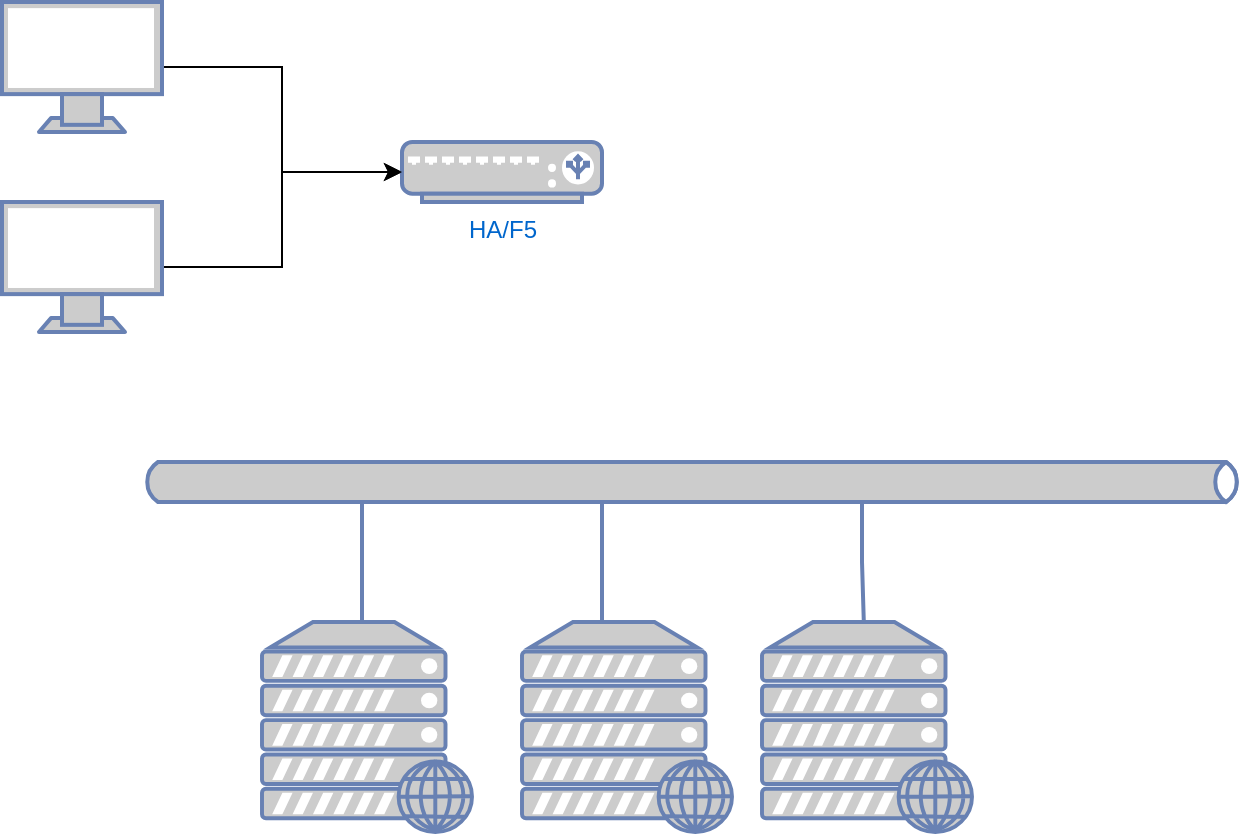 <mxfile version="20.8.5" type="github">
  <diagram name="Page-1" id="55a83fd1-7818-8e21-69c5-c3457e3827bb">
    <mxGraphModel dx="1434" dy="764" grid="1" gridSize="10" guides="1" tooltips="1" connect="1" arrows="1" fold="1" page="1" pageScale="1" pageWidth="1100" pageHeight="850" background="none" math="0" shadow="0">
      <root>
        <mxCell id="0" />
        <mxCell id="1" parent="0" />
        <mxCell id="vt2SysgIoeSXbtuItaQj-5" style="edgeStyle=orthogonalEdgeStyle;rounded=0;orthogonalLoop=1;jettySize=auto;html=1;entryX=0;entryY=0.5;entryDx=0;entryDy=0;entryPerimeter=0;" edge="1" parent="1" source="vt2SysgIoeSXbtuItaQj-2" target="vt2SysgIoeSXbtuItaQj-3">
          <mxGeometry relative="1" as="geometry" />
        </mxCell>
        <mxCell id="vt2SysgIoeSXbtuItaQj-2" value="" style="fontColor=#0066CC;verticalAlign=top;verticalLabelPosition=bottom;labelPosition=center;align=center;html=1;outlineConnect=0;fillColor=#CCCCCC;strokeColor=#6881B3;gradientColor=none;gradientDirection=north;strokeWidth=2;shape=mxgraph.networks.monitor;" vertex="1" parent="1">
          <mxGeometry x="120" y="350" width="80" height="65" as="geometry" />
        </mxCell>
        <mxCell id="vt2SysgIoeSXbtuItaQj-3" value="HA/F5" style="fontColor=#0066CC;verticalAlign=top;verticalLabelPosition=bottom;labelPosition=center;align=center;html=1;outlineConnect=0;fillColor=#CCCCCC;strokeColor=#6881B3;gradientColor=none;gradientDirection=north;strokeWidth=2;shape=mxgraph.networks.load_balancer;" vertex="1" parent="1">
          <mxGeometry x="320" y="320" width="100" height="30" as="geometry" />
        </mxCell>
        <mxCell id="vt2SysgIoeSXbtuItaQj-7" style="edgeStyle=orthogonalEdgeStyle;rounded=0;orthogonalLoop=1;jettySize=auto;html=1;entryX=0;entryY=0.5;entryDx=0;entryDy=0;entryPerimeter=0;" edge="1" parent="1" source="vt2SysgIoeSXbtuItaQj-6" target="vt2SysgIoeSXbtuItaQj-3">
          <mxGeometry relative="1" as="geometry" />
        </mxCell>
        <mxCell id="vt2SysgIoeSXbtuItaQj-6" value="" style="fontColor=#0066CC;verticalAlign=top;verticalLabelPosition=bottom;labelPosition=center;align=center;html=1;outlineConnect=0;fillColor=#CCCCCC;strokeColor=#6881B3;gradientColor=none;gradientDirection=north;strokeWidth=2;shape=mxgraph.networks.monitor;" vertex="1" parent="1">
          <mxGeometry x="120" y="250" width="80" height="65" as="geometry" />
        </mxCell>
        <mxCell id="vt2SysgIoeSXbtuItaQj-11" value="" style="fontColor=#0066CC;verticalAlign=top;verticalLabelPosition=bottom;labelPosition=center;align=center;html=1;outlineConnect=0;fillColor=#CCCCCC;strokeColor=#6881B3;gradientColor=none;gradientDirection=north;strokeWidth=2;shape=mxgraph.networks.web_server;" vertex="1" parent="1">
          <mxGeometry x="250" y="560" width="105" height="105" as="geometry" />
        </mxCell>
        <mxCell id="vt2SysgIoeSXbtuItaQj-12" value="" style="fontColor=#0066CC;verticalAlign=top;verticalLabelPosition=bottom;labelPosition=center;align=center;html=1;outlineConnect=0;fillColor=#CCCCCC;strokeColor=#6881B3;gradientColor=none;gradientDirection=north;strokeWidth=2;shape=mxgraph.networks.web_server;" vertex="1" parent="1">
          <mxGeometry x="380" y="560" width="105" height="105" as="geometry" />
        </mxCell>
        <mxCell id="vt2SysgIoeSXbtuItaQj-13" value="" style="fontColor=#0066CC;verticalAlign=top;verticalLabelPosition=bottom;labelPosition=center;align=center;html=1;outlineConnect=0;fillColor=#CCCCCC;strokeColor=#6881B3;gradientColor=none;gradientDirection=north;strokeWidth=2;shape=mxgraph.networks.web_server;" vertex="1" parent="1">
          <mxGeometry x="500" y="560" width="105" height="105" as="geometry" />
        </mxCell>
        <mxCell id="vt2SysgIoeSXbtuItaQj-15" value="" style="html=1;fillColor=#CCCCCC;strokeColor=#6881B3;gradientColor=none;gradientDirection=north;strokeWidth=2;shape=mxgraph.networks.bus;gradientColor=none;gradientDirection=north;fontColor=#ffffff;perimeter=backbonePerimeter;backboneSize=20;" vertex="1" parent="1">
          <mxGeometry x="190" y="480" width="550" height="20" as="geometry" />
        </mxCell>
        <mxCell id="vt2SysgIoeSXbtuItaQj-20" value="" style="strokeColor=#6881B3;edgeStyle=none;rounded=0;endArrow=none;html=1;strokeWidth=2;" edge="1" target="vt2SysgIoeSXbtuItaQj-15" parent="1">
          <mxGeometry relative="1" as="geometry">
            <mxPoint x="300" y="560" as="sourcePoint" />
          </mxGeometry>
        </mxCell>
        <mxCell id="vt2SysgIoeSXbtuItaQj-22" value="" style="strokeColor=#6881B3;edgeStyle=none;rounded=0;endArrow=none;html=1;strokeWidth=2;" edge="1" target="vt2SysgIoeSXbtuItaQj-15" parent="1">
          <mxGeometry relative="1" as="geometry">
            <mxPoint x="420" y="560" as="sourcePoint" />
          </mxGeometry>
        </mxCell>
        <mxCell id="vt2SysgIoeSXbtuItaQj-23" value="" style="strokeColor=#6881B3;edgeStyle=none;rounded=0;endArrow=none;html=1;strokeWidth=2;" edge="1" target="vt2SysgIoeSXbtuItaQj-15" parent="1" source="vt2SysgIoeSXbtuItaQj-13">
          <mxGeometry relative="1" as="geometry">
            <mxPoint x="480" y="560" as="sourcePoint" />
            <Array as="points">
              <mxPoint x="550" y="530" />
            </Array>
          </mxGeometry>
        </mxCell>
      </root>
    </mxGraphModel>
  </diagram>
</mxfile>
